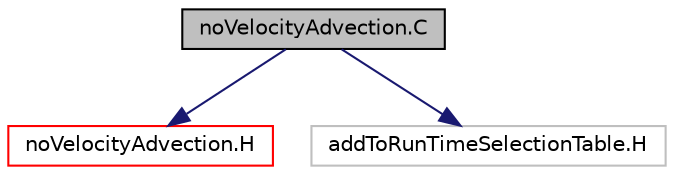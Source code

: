 digraph "noVelocityAdvection.C"
{
  bgcolor="transparent";
  edge [fontname="Helvetica",fontsize="10",labelfontname="Helvetica",labelfontsize="10"];
  node [fontname="Helvetica",fontsize="10",shape=record];
  Node0 [label="noVelocityAdvection.C",height=0.2,width=0.4,color="black", fillcolor="grey75", style="filled", fontcolor="black"];
  Node0 -> Node1 [color="midnightblue",fontsize="10",style="solid",fontname="Helvetica"];
  Node1 [label="noVelocityAdvection.H",height=0.2,width=0.4,color="red",URL="$a00179.html"];
  Node0 -> Node42 [color="midnightblue",fontsize="10",style="solid",fontname="Helvetica"];
  Node42 [label="addToRunTimeSelectionTable.H",height=0.2,width=0.4,color="grey75"];
}

